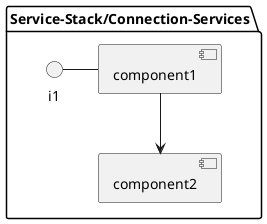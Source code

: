 @startuml

package "Service-Stack/Connection-Services" {
component component1
component component2
interface i1

}
i1 - component1
component1 --> component2
@enduml
